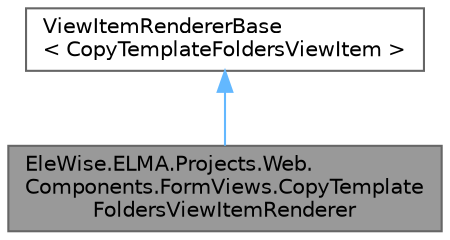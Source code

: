 digraph "EleWise.ELMA.Projects.Web.Components.FormViews.CopyTemplateFoldersViewItemRenderer"
{
 // LATEX_PDF_SIZE
  bgcolor="transparent";
  edge [fontname=Helvetica,fontsize=10,labelfontname=Helvetica,labelfontsize=10];
  node [fontname=Helvetica,fontsize=10,shape=box,height=0.2,width=0.4];
  Node1 [id="Node000001",label="EleWise.ELMA.Projects.Web.\lComponents.FormViews.CopyTemplate\lFoldersViewItemRenderer",height=0.2,width=0.4,color="gray40", fillcolor="grey60", style="filled", fontcolor="black",tooltip="Рендер для CopyTemplateFolders."];
  Node2 -> Node1 [id="edge1_Node000001_Node000002",dir="back",color="steelblue1",style="solid",tooltip=" "];
  Node2 [id="Node000002",label="ViewItemRendererBase\l\< CopyTemplateFoldersViewItem \>",height=0.2,width=0.4,color="gray40", fillcolor="white", style="filled",tooltip=" "];
}
